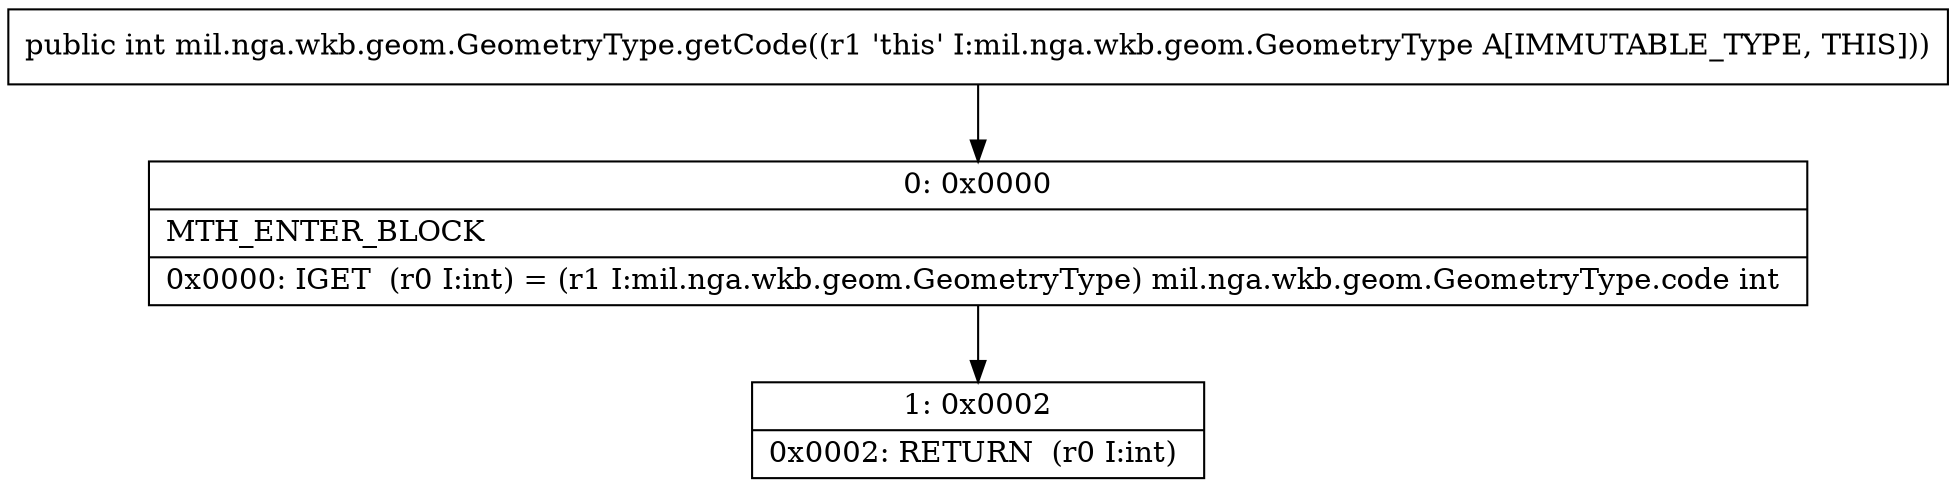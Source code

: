 digraph "CFG formil.nga.wkb.geom.GeometryType.getCode()I" {
Node_0 [shape=record,label="{0\:\ 0x0000|MTH_ENTER_BLOCK\l|0x0000: IGET  (r0 I:int) = (r1 I:mil.nga.wkb.geom.GeometryType) mil.nga.wkb.geom.GeometryType.code int \l}"];
Node_1 [shape=record,label="{1\:\ 0x0002|0x0002: RETURN  (r0 I:int) \l}"];
MethodNode[shape=record,label="{public int mil.nga.wkb.geom.GeometryType.getCode((r1 'this' I:mil.nga.wkb.geom.GeometryType A[IMMUTABLE_TYPE, THIS])) }"];
MethodNode -> Node_0;
Node_0 -> Node_1;
}

